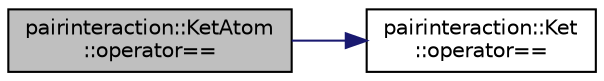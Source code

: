 digraph "pairinteraction::KetAtom::operator=="
{
 // INTERACTIVE_SVG=YES
 // LATEX_PDF_SIZE
  bgcolor="transparent";
  edge [fontname="Helvetica",fontsize="10",labelfontname="Helvetica",labelfontsize="10"];
  node [fontname="Helvetica",fontsize="10",shape=record];
  rankdir="LR";
  Node1 [label="pairinteraction::KetAtom\l::operator==",height=0.2,width=0.4,color="black", fillcolor="grey75", style="filled", fontcolor="black",tooltip=" "];
  Node1 -> Node2 [color="midnightblue",fontsize="10",style="solid",fontname="Helvetica"];
  Node2 [label="pairinteraction::Ket\l::operator==",height=0.2,width=0.4,color="black",URL="$classpairinteraction_1_1Ket.html#af0c0b86a13108294183f9cf1f383c08f",tooltip=" "];
}
